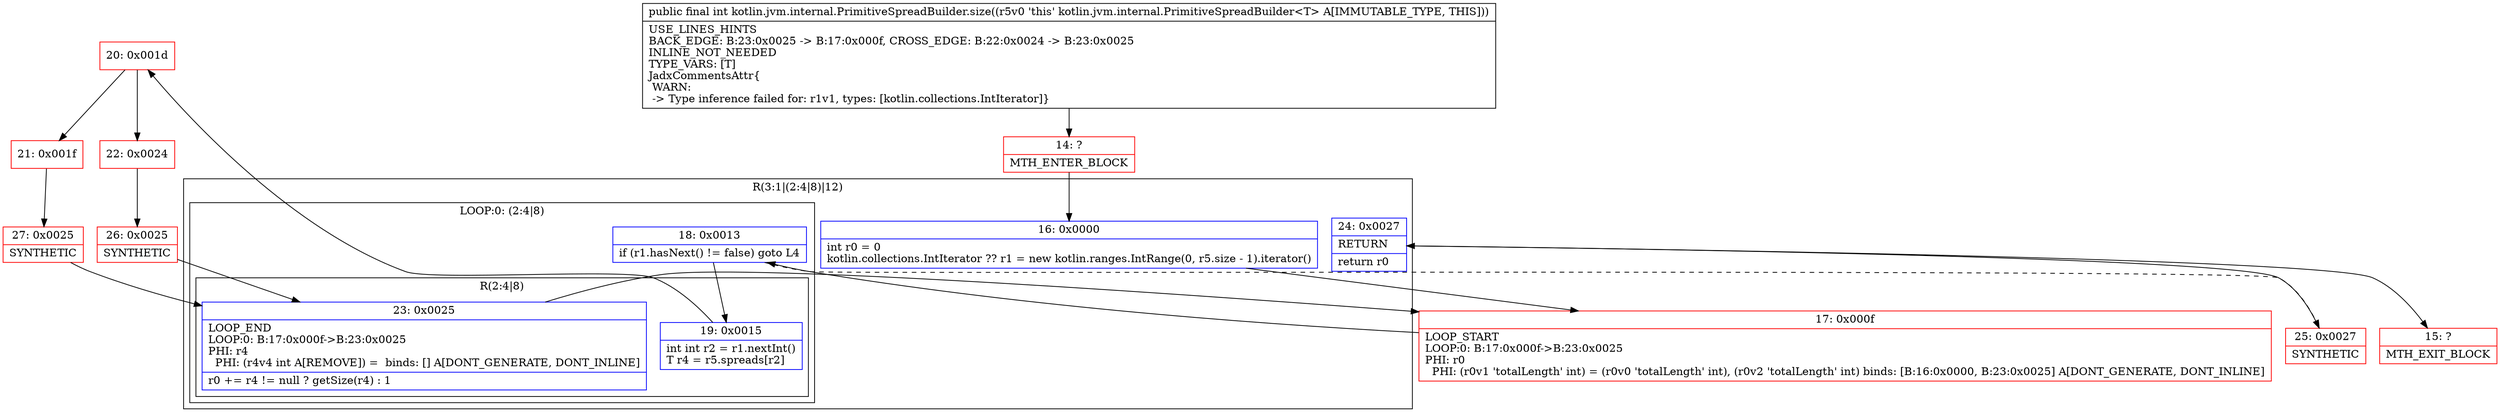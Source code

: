 digraph "CFG forkotlin.jvm.internal.PrimitiveSpreadBuilder.size()I" {
subgraph cluster_Region_332388309 {
label = "R(3:1|(2:4|8)|12)";
node [shape=record,color=blue];
Node_16 [shape=record,label="{16\:\ 0x0000|int r0 = 0\lkotlin.collections.IntIterator ?? r1 = new kotlin.ranges.IntRange(0, r5.size \- 1).iterator()\l}"];
subgraph cluster_LoopRegion_238228026 {
label = "LOOP:0: (2:4|8)";
node [shape=record,color=blue];
Node_18 [shape=record,label="{18\:\ 0x0013|if (r1.hasNext() != false) goto L4\l}"];
subgraph cluster_Region_772768585 {
label = "R(2:4|8)";
node [shape=record,color=blue];
Node_19 [shape=record,label="{19\:\ 0x0015|int int r2 = r1.nextInt()\lT r4 = r5.spreads[r2]\l}"];
Node_23 [shape=record,label="{23\:\ 0x0025|LOOP_END\lLOOP:0: B:17:0x000f\-\>B:23:0x0025\lPHI: r4 \l  PHI: (r4v4 int A[REMOVE]) =  binds: [] A[DONT_GENERATE, DONT_INLINE]\l|r0 += r4 != null ? getSize(r4) : 1\l}"];
}
}
Node_24 [shape=record,label="{24\:\ 0x0027|RETURN\l|return r0\l}"];
}
Node_14 [shape=record,color=red,label="{14\:\ ?|MTH_ENTER_BLOCK\l}"];
Node_17 [shape=record,color=red,label="{17\:\ 0x000f|LOOP_START\lLOOP:0: B:17:0x000f\-\>B:23:0x0025\lPHI: r0 \l  PHI: (r0v1 'totalLength' int) = (r0v0 'totalLength' int), (r0v2 'totalLength' int) binds: [B:16:0x0000, B:23:0x0025] A[DONT_GENERATE, DONT_INLINE]\l}"];
Node_20 [shape=record,color=red,label="{20\:\ 0x001d}"];
Node_21 [shape=record,color=red,label="{21\:\ 0x001f}"];
Node_27 [shape=record,color=red,label="{27\:\ 0x0025|SYNTHETIC\l}"];
Node_22 [shape=record,color=red,label="{22\:\ 0x0024}"];
Node_26 [shape=record,color=red,label="{26\:\ 0x0025|SYNTHETIC\l}"];
Node_25 [shape=record,color=red,label="{25\:\ 0x0027|SYNTHETIC\l}"];
Node_15 [shape=record,color=red,label="{15\:\ ?|MTH_EXIT_BLOCK\l}"];
MethodNode[shape=record,label="{public final int kotlin.jvm.internal.PrimitiveSpreadBuilder.size((r5v0 'this' kotlin.jvm.internal.PrimitiveSpreadBuilder\<T\> A[IMMUTABLE_TYPE, THIS]))  | USE_LINES_HINTS\lBACK_EDGE: B:23:0x0025 \-\> B:17:0x000f, CROSS_EDGE: B:22:0x0024 \-\> B:23:0x0025\lINLINE_NOT_NEEDED\lTYPE_VARS: [T]\lJadxCommentsAttr\{\l WARN: \l \-\> Type inference failed for: r1v1, types: [kotlin.collections.IntIterator]\}\l}"];
MethodNode -> Node_14;Node_16 -> Node_17;
Node_18 -> Node_19;
Node_18 -> Node_25[style=dashed];
Node_19 -> Node_20;
Node_23 -> Node_17;
Node_24 -> Node_15;
Node_14 -> Node_16;
Node_17 -> Node_18;
Node_20 -> Node_21;
Node_20 -> Node_22;
Node_21 -> Node_27;
Node_27 -> Node_23;
Node_22 -> Node_26;
Node_26 -> Node_23;
Node_25 -> Node_24;
}

